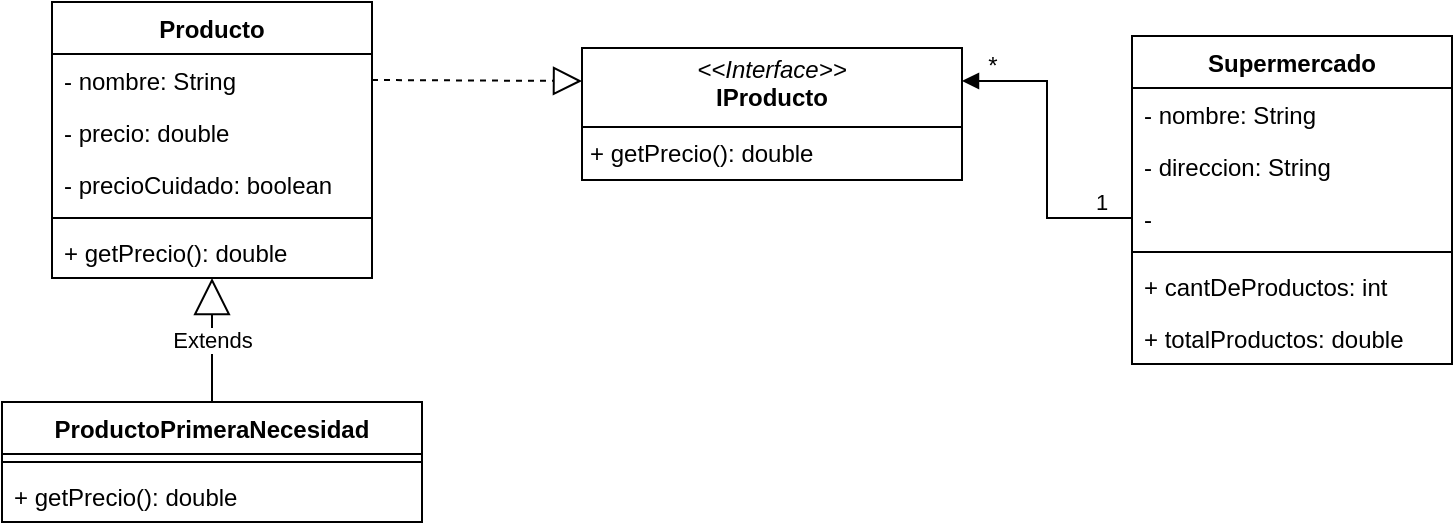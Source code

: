 <mxfile version="26.2.14">
  <diagram id="C5RBs43oDa-KdzZeNtuy" name="Page-1">
    <mxGraphModel dx="1111" dy="471" grid="1" gridSize="10" guides="1" tooltips="1" connect="1" arrows="1" fold="1" page="1" pageScale="1" pageWidth="827" pageHeight="1169" math="0" shadow="0">
      <root>
        <mxCell id="WIyWlLk6GJQsqaUBKTNV-0" />
        <mxCell id="WIyWlLk6GJQsqaUBKTNV-1" parent="WIyWlLk6GJQsqaUBKTNV-0" />
        <mxCell id="ktZeLlS40uCtY9vYBL32-0" value="Producto" style="swimlane;fontStyle=1;align=center;verticalAlign=top;childLayout=stackLayout;horizontal=1;startSize=26;horizontalStack=0;resizeParent=1;resizeParentMax=0;resizeLast=0;collapsible=1;marginBottom=0;whiteSpace=wrap;html=1;" vertex="1" parent="WIyWlLk6GJQsqaUBKTNV-1">
          <mxGeometry x="50" y="230" width="160" height="138" as="geometry" />
        </mxCell>
        <mxCell id="ktZeLlS40uCtY9vYBL32-1" value="- nombre: String&lt;div&gt;&lt;br&gt;&lt;/div&gt;" style="text;strokeColor=none;fillColor=none;align=left;verticalAlign=top;spacingLeft=4;spacingRight=4;overflow=hidden;rotatable=0;points=[[0,0.5],[1,0.5]];portConstraint=eastwest;whiteSpace=wrap;html=1;" vertex="1" parent="ktZeLlS40uCtY9vYBL32-0">
          <mxGeometry y="26" width="160" height="26" as="geometry" />
        </mxCell>
        <mxCell id="ktZeLlS40uCtY9vYBL32-19" value="- precio: double" style="text;strokeColor=none;fillColor=none;align=left;verticalAlign=top;spacingLeft=4;spacingRight=4;overflow=hidden;rotatable=0;points=[[0,0.5],[1,0.5]];portConstraint=eastwest;whiteSpace=wrap;html=1;" vertex="1" parent="ktZeLlS40uCtY9vYBL32-0">
          <mxGeometry y="52" width="160" height="26" as="geometry" />
        </mxCell>
        <mxCell id="ktZeLlS40uCtY9vYBL32-20" value="- precioCuidado: boolean" style="text;strokeColor=none;fillColor=none;align=left;verticalAlign=top;spacingLeft=4;spacingRight=4;overflow=hidden;rotatable=0;points=[[0,0.5],[1,0.5]];portConstraint=eastwest;whiteSpace=wrap;html=1;" vertex="1" parent="ktZeLlS40uCtY9vYBL32-0">
          <mxGeometry y="78" width="160" height="26" as="geometry" />
        </mxCell>
        <mxCell id="ktZeLlS40uCtY9vYBL32-2" value="" style="line;strokeWidth=1;fillColor=none;align=left;verticalAlign=middle;spacingTop=-1;spacingLeft=3;spacingRight=3;rotatable=0;labelPosition=right;points=[];portConstraint=eastwest;strokeColor=inherit;" vertex="1" parent="ktZeLlS40uCtY9vYBL32-0">
          <mxGeometry y="104" width="160" height="8" as="geometry" />
        </mxCell>
        <mxCell id="ktZeLlS40uCtY9vYBL32-3" value="+ getPrecio(): double" style="text;strokeColor=none;fillColor=none;align=left;verticalAlign=top;spacingLeft=4;spacingRight=4;overflow=hidden;rotatable=0;points=[[0,0.5],[1,0.5]];portConstraint=eastwest;whiteSpace=wrap;html=1;" vertex="1" parent="ktZeLlS40uCtY9vYBL32-0">
          <mxGeometry y="112" width="160" height="26" as="geometry" />
        </mxCell>
        <mxCell id="ktZeLlS40uCtY9vYBL32-4" value="ProductoPrimeraNecesidad" style="swimlane;fontStyle=1;align=center;verticalAlign=top;childLayout=stackLayout;horizontal=1;startSize=26;horizontalStack=0;resizeParent=1;resizeParentMax=0;resizeLast=0;collapsible=1;marginBottom=0;whiteSpace=wrap;html=1;" vertex="1" parent="WIyWlLk6GJQsqaUBKTNV-1">
          <mxGeometry x="25" y="430" width="210" height="60" as="geometry" />
        </mxCell>
        <mxCell id="ktZeLlS40uCtY9vYBL32-6" value="" style="line;strokeWidth=1;fillColor=none;align=left;verticalAlign=middle;spacingTop=-1;spacingLeft=3;spacingRight=3;rotatable=0;labelPosition=right;points=[];portConstraint=eastwest;strokeColor=inherit;" vertex="1" parent="ktZeLlS40uCtY9vYBL32-4">
          <mxGeometry y="26" width="210" height="8" as="geometry" />
        </mxCell>
        <mxCell id="ktZeLlS40uCtY9vYBL32-7" value="+ getPrecio(): double" style="text;strokeColor=none;fillColor=none;align=left;verticalAlign=top;spacingLeft=4;spacingRight=4;overflow=hidden;rotatable=0;points=[[0,0.5],[1,0.5]];portConstraint=eastwest;whiteSpace=wrap;html=1;" vertex="1" parent="ktZeLlS40uCtY9vYBL32-4">
          <mxGeometry y="34" width="210" height="26" as="geometry" />
        </mxCell>
        <mxCell id="ktZeLlS40uCtY9vYBL32-8" value="Supermercado&lt;div&gt;&lt;br&gt;&lt;/div&gt;" style="swimlane;fontStyle=1;align=center;verticalAlign=top;childLayout=stackLayout;horizontal=1;startSize=26;horizontalStack=0;resizeParent=1;resizeParentMax=0;resizeLast=0;collapsible=1;marginBottom=0;whiteSpace=wrap;html=1;" vertex="1" parent="WIyWlLk6GJQsqaUBKTNV-1">
          <mxGeometry x="590" y="247" width="160" height="164" as="geometry" />
        </mxCell>
        <mxCell id="ktZeLlS40uCtY9vYBL32-9" value="- nombre: String" style="text;strokeColor=none;fillColor=none;align=left;verticalAlign=top;spacingLeft=4;spacingRight=4;overflow=hidden;rotatable=0;points=[[0,0.5],[1,0.5]];portConstraint=eastwest;whiteSpace=wrap;html=1;" vertex="1" parent="ktZeLlS40uCtY9vYBL32-8">
          <mxGeometry y="26" width="160" height="26" as="geometry" />
        </mxCell>
        <mxCell id="ktZeLlS40uCtY9vYBL32-21" value="- direccion: String" style="text;strokeColor=none;fillColor=none;align=left;verticalAlign=top;spacingLeft=4;spacingRight=4;overflow=hidden;rotatable=0;points=[[0,0.5],[1,0.5]];portConstraint=eastwest;whiteSpace=wrap;html=1;" vertex="1" parent="ktZeLlS40uCtY9vYBL32-8">
          <mxGeometry y="52" width="160" height="26" as="geometry" />
        </mxCell>
        <mxCell id="ktZeLlS40uCtY9vYBL32-22" value="-&amp;nbsp;" style="text;strokeColor=none;fillColor=none;align=left;verticalAlign=top;spacingLeft=4;spacingRight=4;overflow=hidden;rotatable=0;points=[[0,0.5],[1,0.5]];portConstraint=eastwest;whiteSpace=wrap;html=1;" vertex="1" parent="ktZeLlS40uCtY9vYBL32-8">
          <mxGeometry y="78" width="160" height="26" as="geometry" />
        </mxCell>
        <mxCell id="ktZeLlS40uCtY9vYBL32-10" value="" style="line;strokeWidth=1;fillColor=none;align=left;verticalAlign=middle;spacingTop=-1;spacingLeft=3;spacingRight=3;rotatable=0;labelPosition=right;points=[];portConstraint=eastwest;strokeColor=inherit;" vertex="1" parent="ktZeLlS40uCtY9vYBL32-8">
          <mxGeometry y="104" width="160" height="8" as="geometry" />
        </mxCell>
        <mxCell id="ktZeLlS40uCtY9vYBL32-11" value="+ cantDeProductos: int" style="text;strokeColor=none;fillColor=none;align=left;verticalAlign=top;spacingLeft=4;spacingRight=4;overflow=hidden;rotatable=0;points=[[0,0.5],[1,0.5]];portConstraint=eastwest;whiteSpace=wrap;html=1;" vertex="1" parent="ktZeLlS40uCtY9vYBL32-8">
          <mxGeometry y="112" width="160" height="26" as="geometry" />
        </mxCell>
        <mxCell id="ktZeLlS40uCtY9vYBL32-26" value="+ totalProductos: double" style="text;strokeColor=none;fillColor=none;align=left;verticalAlign=top;spacingLeft=4;spacingRight=4;overflow=hidden;rotatable=0;points=[[0,0.5],[1,0.5]];portConstraint=eastwest;whiteSpace=wrap;html=1;" vertex="1" parent="ktZeLlS40uCtY9vYBL32-8">
          <mxGeometry y="138" width="160" height="26" as="geometry" />
        </mxCell>
        <mxCell id="ktZeLlS40uCtY9vYBL32-12" value="&lt;p style=&quot;margin:0px;margin-top:4px;text-align:center;&quot;&gt;&lt;i&gt;&amp;lt;&amp;lt;Interface&amp;gt;&amp;gt;&lt;/i&gt;&lt;br&gt;&lt;b&gt;IProducto&lt;/b&gt;&lt;/p&gt;&lt;hr size=&quot;1&quot; style=&quot;border-style:solid;&quot;&gt;&lt;p style=&quot;margin:0px;margin-left:4px;&quot;&gt;+ getPrecio(): double&lt;br&gt;&lt;/p&gt;" style="verticalAlign=top;align=left;overflow=fill;html=1;whiteSpace=wrap;" vertex="1" parent="WIyWlLk6GJQsqaUBKTNV-1">
          <mxGeometry x="315" y="253" width="190" height="66" as="geometry" />
        </mxCell>
        <mxCell id="ktZeLlS40uCtY9vYBL32-14" value="Extends" style="endArrow=block;endSize=16;endFill=0;html=1;rounded=0;exitX=0.5;exitY=0;exitDx=0;exitDy=0;" edge="1" parent="WIyWlLk6GJQsqaUBKTNV-1" source="ktZeLlS40uCtY9vYBL32-4" target="ktZeLlS40uCtY9vYBL32-0">
          <mxGeometry width="160" relative="1" as="geometry">
            <mxPoint x="330" y="350" as="sourcePoint" />
            <mxPoint x="490" y="350" as="targetPoint" />
          </mxGeometry>
        </mxCell>
        <mxCell id="ktZeLlS40uCtY9vYBL32-15" value="" style="endArrow=block;dashed=1;endFill=0;endSize=12;html=1;rounded=0;exitX=1;exitY=0.5;exitDx=0;exitDy=0;entryX=0;entryY=0.25;entryDx=0;entryDy=0;" edge="1" parent="WIyWlLk6GJQsqaUBKTNV-1" source="ktZeLlS40uCtY9vYBL32-1" target="ktZeLlS40uCtY9vYBL32-12">
          <mxGeometry width="160" relative="1" as="geometry">
            <mxPoint x="330" y="350" as="sourcePoint" />
            <mxPoint x="490" y="350" as="targetPoint" />
          </mxGeometry>
        </mxCell>
        <mxCell id="ktZeLlS40uCtY9vYBL32-23" value="" style="endArrow=block;endFill=1;html=1;edgeStyle=orthogonalEdgeStyle;align=left;verticalAlign=top;rounded=0;exitX=0;exitY=0.5;exitDx=0;exitDy=0;entryX=1;entryY=0.25;entryDx=0;entryDy=0;" edge="1" parent="WIyWlLk6GJQsqaUBKTNV-1" source="ktZeLlS40uCtY9vYBL32-22" target="ktZeLlS40uCtY9vYBL32-12">
          <mxGeometry x="-1" relative="1" as="geometry">
            <mxPoint x="330" y="350" as="sourcePoint" />
            <mxPoint x="490" y="350" as="targetPoint" />
          </mxGeometry>
        </mxCell>
        <mxCell id="ktZeLlS40uCtY9vYBL32-24" value="1" style="edgeLabel;resizable=0;html=1;align=left;verticalAlign=bottom;" connectable="0" vertex="1" parent="ktZeLlS40uCtY9vYBL32-23">
          <mxGeometry x="-1" relative="1" as="geometry">
            <mxPoint x="-20" as="offset" />
          </mxGeometry>
        </mxCell>
        <mxCell id="ktZeLlS40uCtY9vYBL32-25" value="*" style="text;html=1;align=center;verticalAlign=middle;resizable=0;points=[];autosize=1;strokeColor=none;fillColor=none;" vertex="1" parent="WIyWlLk6GJQsqaUBKTNV-1">
          <mxGeometry x="505" y="247" width="30" height="30" as="geometry" />
        </mxCell>
      </root>
    </mxGraphModel>
  </diagram>
</mxfile>
